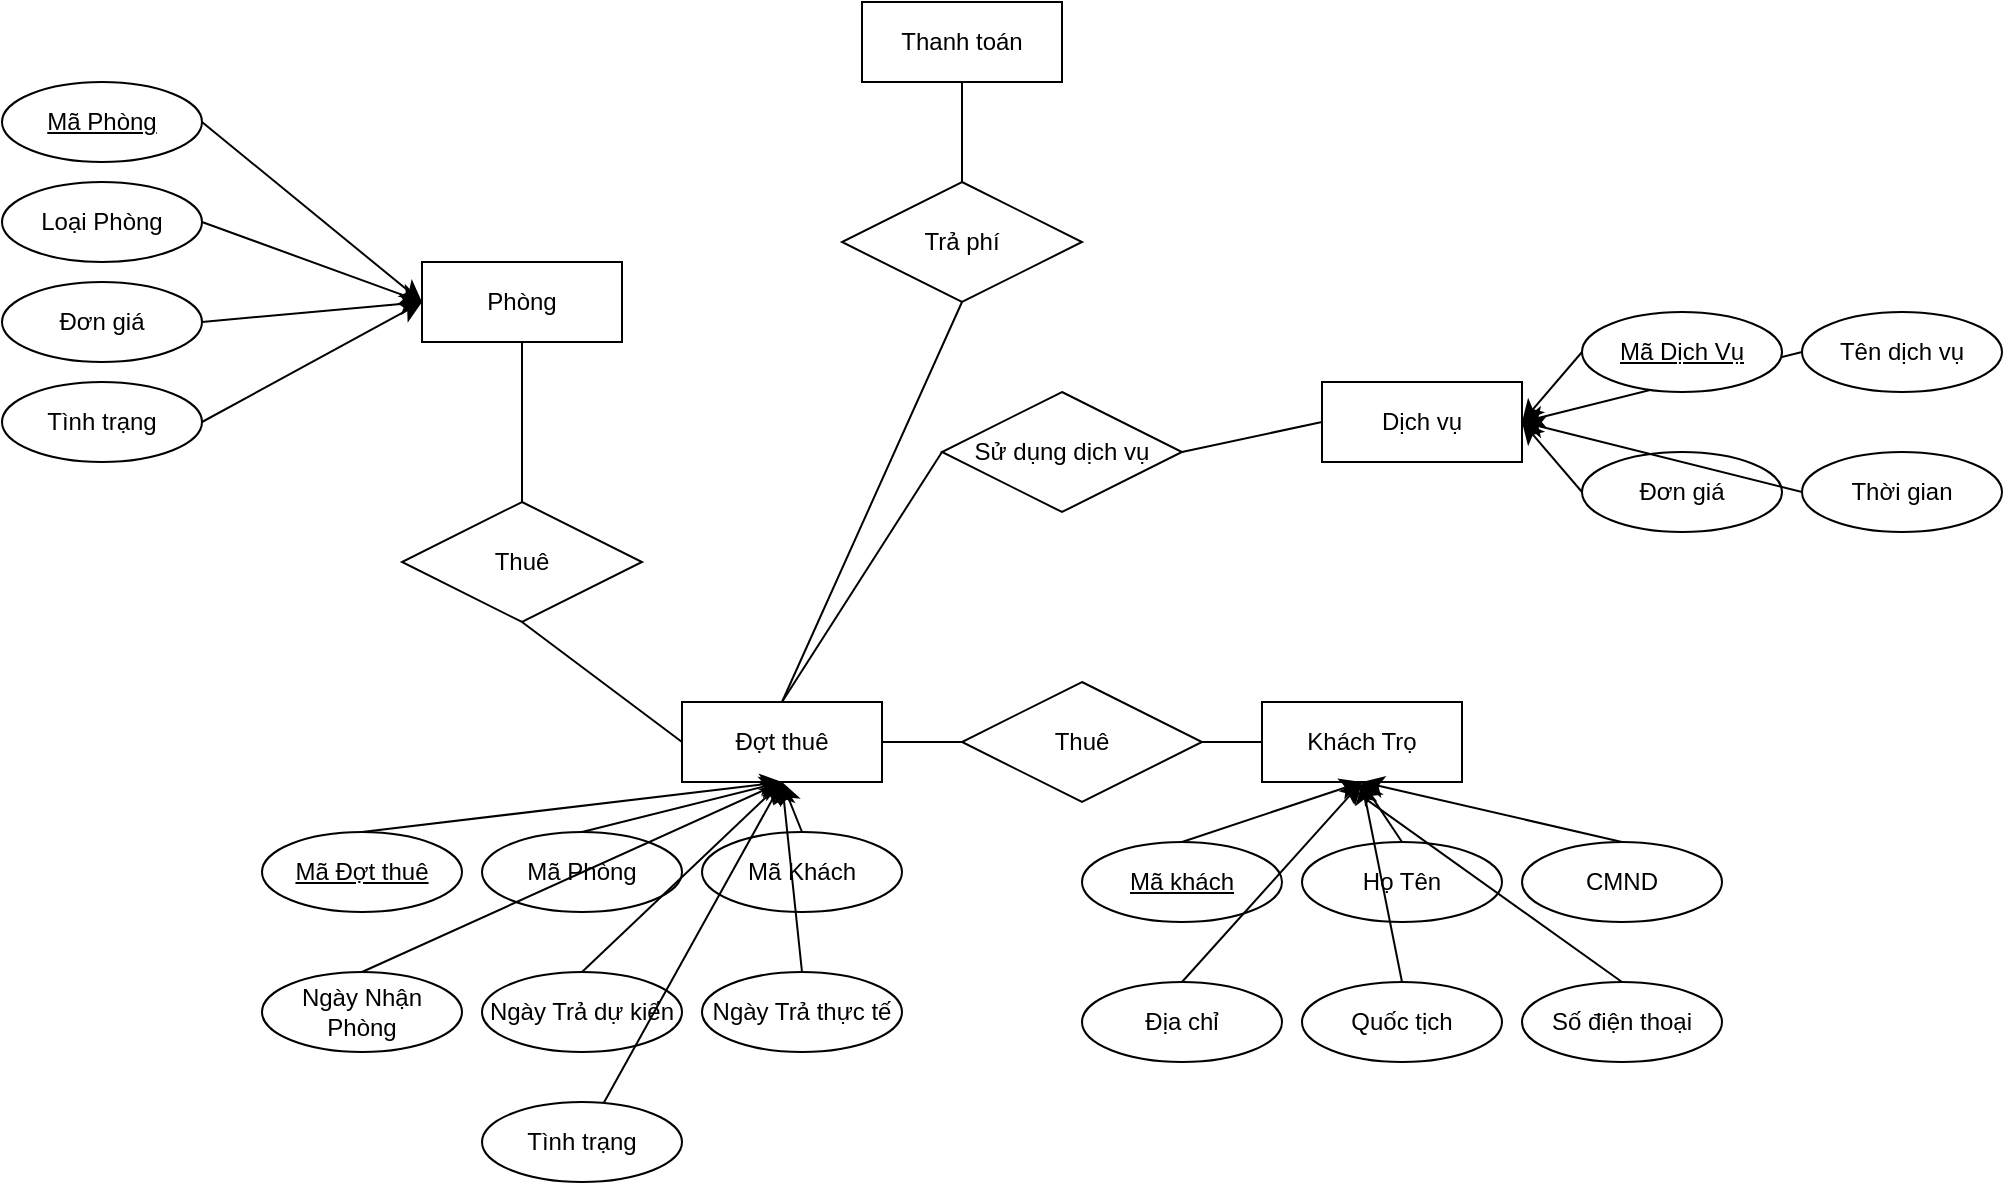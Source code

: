 <mxfile version="26.2.9">
  <diagram name="Page-1" id="Lx6FRDe1Ka3VdzhiQCxG">
    <mxGraphModel dx="1356" dy="582" grid="1" gridSize="10" guides="1" tooltips="1" connect="1" arrows="1" fold="1" page="1" pageScale="1" pageWidth="850" pageHeight="1100" math="0" shadow="0">
      <root>
        <mxCell id="0" />
        <mxCell id="1" parent="0" />
        <mxCell id="XGeD_76el78VxMpuCNHe-1" value="Phòng" style="whiteSpace=wrap;html=1;align=center;" parent="1" vertex="1">
          <mxGeometry x="110" y="210" width="100" height="40" as="geometry" />
        </mxCell>
        <mxCell id="XGeD_76el78VxMpuCNHe-2" value="Khách Trọ" style="whiteSpace=wrap;html=1;align=center;" parent="1" vertex="1">
          <mxGeometry x="530" y="430" width="100" height="40" as="geometry" />
        </mxCell>
        <mxCell id="XGeD_76el78VxMpuCNHe-3" value="Đợt thuê" style="whiteSpace=wrap;html=1;align=center;" parent="1" vertex="1">
          <mxGeometry x="240" y="430" width="100" height="40" as="geometry" />
        </mxCell>
        <mxCell id="XGeD_76el78VxMpuCNHe-4" value="Dịch vụ" style="whiteSpace=wrap;html=1;align=center;" parent="1" vertex="1">
          <mxGeometry x="560" y="270" width="100" height="40" as="geometry" />
        </mxCell>
        <mxCell id="XGeD_76el78VxMpuCNHe-6" value="Thanh toán" style="whiteSpace=wrap;html=1;align=center;" parent="1" vertex="1">
          <mxGeometry x="330" y="80" width="100" height="40" as="geometry" />
        </mxCell>
        <mxCell id="_d6I8sOErPybO0rC72qb-2" value="Thuê" style="shape=rhombus;perimeter=rhombusPerimeter;whiteSpace=wrap;html=1;align=center;" parent="1" vertex="1">
          <mxGeometry x="100" y="330" width="120" height="60" as="geometry" />
        </mxCell>
        <mxCell id="_d6I8sOErPybO0rC72qb-4" value="Thuê" style="shape=rhombus;perimeter=rhombusPerimeter;whiteSpace=wrap;html=1;align=center;" parent="1" vertex="1">
          <mxGeometry x="380" y="420" width="120" height="60" as="geometry" />
        </mxCell>
        <mxCell id="_d6I8sOErPybO0rC72qb-5" value="Sử dụng dịch vụ" style="shape=rhombus;perimeter=rhombusPerimeter;whiteSpace=wrap;html=1;align=center;" parent="1" vertex="1">
          <mxGeometry x="370" y="275" width="120" height="60" as="geometry" />
        </mxCell>
        <mxCell id="_d6I8sOErPybO0rC72qb-6" value="Trả phí" style="shape=rhombus;perimeter=rhombusPerimeter;whiteSpace=wrap;html=1;align=center;" parent="1" vertex="1">
          <mxGeometry x="320" y="170" width="120" height="60" as="geometry" />
        </mxCell>
        <mxCell id="_d6I8sOErPybO0rC72qb-8" value="" style="endArrow=none;html=1;rounded=0;fontSize=12;startSize=8;endSize=8;curved=1;exitX=0.5;exitY=1;exitDx=0;exitDy=0;entryX=0.5;entryY=0;entryDx=0;entryDy=0;" parent="1" source="XGeD_76el78VxMpuCNHe-1" target="_d6I8sOErPybO0rC72qb-2" edge="1">
          <mxGeometry relative="1" as="geometry">
            <mxPoint x="440" y="170" as="sourcePoint" />
            <mxPoint x="600" y="170" as="targetPoint" />
          </mxGeometry>
        </mxCell>
        <mxCell id="_d6I8sOErPybO0rC72qb-9" value="" style="endArrow=none;html=1;rounded=0;fontSize=12;startSize=8;endSize=8;curved=1;exitX=0.5;exitY=1;exitDx=0;exitDy=0;entryX=0;entryY=0.5;entryDx=0;entryDy=0;" parent="1" source="_d6I8sOErPybO0rC72qb-2" target="XGeD_76el78VxMpuCNHe-3" edge="1">
          <mxGeometry relative="1" as="geometry">
            <mxPoint x="170" y="260" as="sourcePoint" />
            <mxPoint x="170" y="340" as="targetPoint" />
          </mxGeometry>
        </mxCell>
        <mxCell id="_d6I8sOErPybO0rC72qb-10" value="" style="endArrow=none;html=1;rounded=0;fontSize=12;startSize=8;endSize=8;curved=1;exitX=0;exitY=0.5;exitDx=0;exitDy=0;entryX=1;entryY=0.5;entryDx=0;entryDy=0;" parent="1" source="_d6I8sOErPybO0rC72qb-4" target="XGeD_76el78VxMpuCNHe-3" edge="1">
          <mxGeometry relative="1" as="geometry">
            <mxPoint x="180" y="270" as="sourcePoint" />
            <mxPoint x="180" y="350" as="targetPoint" />
          </mxGeometry>
        </mxCell>
        <mxCell id="_d6I8sOErPybO0rC72qb-11" value="" style="endArrow=none;html=1;rounded=0;fontSize=12;startSize=8;endSize=8;curved=1;exitX=0;exitY=0.5;exitDx=0;exitDy=0;entryX=1;entryY=0.5;entryDx=0;entryDy=0;" parent="1" source="XGeD_76el78VxMpuCNHe-2" target="_d6I8sOErPybO0rC72qb-4" edge="1">
          <mxGeometry relative="1" as="geometry">
            <mxPoint x="190" y="280" as="sourcePoint" />
            <mxPoint x="190" y="360" as="targetPoint" />
          </mxGeometry>
        </mxCell>
        <mxCell id="_d6I8sOErPybO0rC72qb-12" value="" style="endArrow=none;html=1;rounded=0;fontSize=12;startSize=8;endSize=8;curved=1;exitX=0;exitY=0.5;exitDx=0;exitDy=0;entryX=1;entryY=0.5;entryDx=0;entryDy=0;" parent="1" source="XGeD_76el78VxMpuCNHe-4" target="_d6I8sOErPybO0rC72qb-5" edge="1">
          <mxGeometry relative="1" as="geometry">
            <mxPoint x="200" y="290" as="sourcePoint" />
            <mxPoint x="200" y="370" as="targetPoint" />
          </mxGeometry>
        </mxCell>
        <mxCell id="_d6I8sOErPybO0rC72qb-13" value="" style="endArrow=none;html=1;rounded=0;fontSize=12;startSize=8;endSize=8;curved=1;exitX=0;exitY=0.5;exitDx=0;exitDy=0;entryX=0.5;entryY=0;entryDx=0;entryDy=0;" parent="1" source="_d6I8sOErPybO0rC72qb-5" target="XGeD_76el78VxMpuCNHe-3" edge="1">
          <mxGeometry relative="1" as="geometry">
            <mxPoint x="210" y="300" as="sourcePoint" />
            <mxPoint x="210" y="380" as="targetPoint" />
          </mxGeometry>
        </mxCell>
        <mxCell id="_d6I8sOErPybO0rC72qb-14" value="" style="endArrow=none;html=1;rounded=0;fontSize=12;startSize=8;endSize=8;curved=1;exitX=0.5;exitY=0;exitDx=0;exitDy=0;entryX=0.5;entryY=1;entryDx=0;entryDy=0;" parent="1" source="_d6I8sOErPybO0rC72qb-6" target="XGeD_76el78VxMpuCNHe-6" edge="1">
          <mxGeometry relative="1" as="geometry">
            <mxPoint x="220" y="310" as="sourcePoint" />
            <mxPoint x="220" y="390" as="targetPoint" />
          </mxGeometry>
        </mxCell>
        <mxCell id="_d6I8sOErPybO0rC72qb-15" value="" style="endArrow=none;html=1;rounded=0;fontSize=12;startSize=8;endSize=8;curved=1;exitX=0.5;exitY=1;exitDx=0;exitDy=0;entryX=0.5;entryY=0;entryDx=0;entryDy=0;" parent="1" source="_d6I8sOErPybO0rC72qb-6" target="XGeD_76el78VxMpuCNHe-3" edge="1">
          <mxGeometry relative="1" as="geometry">
            <mxPoint x="230" y="320" as="sourcePoint" />
            <mxPoint x="230" y="400" as="targetPoint" />
          </mxGeometry>
        </mxCell>
        <mxCell id="_d6I8sOErPybO0rC72qb-20" style="edgeStyle=none;curved=1;rounded=0;orthogonalLoop=1;jettySize=auto;html=1;exitX=1;exitY=0.5;exitDx=0;exitDy=0;entryX=0;entryY=0.5;entryDx=0;entryDy=0;fontSize=12;startSize=8;endSize=8;" parent="1" source="_d6I8sOErPybO0rC72qb-16" target="XGeD_76el78VxMpuCNHe-1" edge="1">
          <mxGeometry relative="1" as="geometry" />
        </mxCell>
        <mxCell id="_d6I8sOErPybO0rC72qb-16" value="Mã Phòng" style="ellipse;whiteSpace=wrap;html=1;align=center;fontStyle=4;" parent="1" vertex="1">
          <mxGeometry x="-100" y="120" width="100" height="40" as="geometry" />
        </mxCell>
        <mxCell id="_d6I8sOErPybO0rC72qb-21" style="edgeStyle=none;curved=1;rounded=0;orthogonalLoop=1;jettySize=auto;html=1;exitX=1;exitY=0.5;exitDx=0;exitDy=0;entryX=0;entryY=0.5;entryDx=0;entryDy=0;fontSize=12;startSize=8;endSize=8;" parent="1" source="_d6I8sOErPybO0rC72qb-17" target="XGeD_76el78VxMpuCNHe-1" edge="1">
          <mxGeometry relative="1" as="geometry" />
        </mxCell>
        <mxCell id="_d6I8sOErPybO0rC72qb-17" value="Loại Phòng" style="ellipse;whiteSpace=wrap;html=1;align=center;" parent="1" vertex="1">
          <mxGeometry x="-100" y="170" width="100" height="40" as="geometry" />
        </mxCell>
        <mxCell id="_d6I8sOErPybO0rC72qb-22" style="edgeStyle=none;curved=1;rounded=0;orthogonalLoop=1;jettySize=auto;html=1;exitX=1;exitY=0.5;exitDx=0;exitDy=0;fontSize=12;startSize=8;endSize=8;" parent="1" source="_d6I8sOErPybO0rC72qb-18" edge="1">
          <mxGeometry relative="1" as="geometry">
            <mxPoint x="110" y="230" as="targetPoint" />
          </mxGeometry>
        </mxCell>
        <mxCell id="_d6I8sOErPybO0rC72qb-18" value="Đơn giá" style="ellipse;whiteSpace=wrap;html=1;align=center;" parent="1" vertex="1">
          <mxGeometry x="-100" y="220" width="100" height="40" as="geometry" />
        </mxCell>
        <mxCell id="_d6I8sOErPybO0rC72qb-23" style="edgeStyle=none;curved=1;rounded=0;orthogonalLoop=1;jettySize=auto;html=1;exitX=1;exitY=0.5;exitDx=0;exitDy=0;fontSize=12;startSize=8;endSize=8;" parent="1" source="_d6I8sOErPybO0rC72qb-19" edge="1">
          <mxGeometry relative="1" as="geometry">
            <mxPoint x="110" y="230" as="targetPoint" />
          </mxGeometry>
        </mxCell>
        <mxCell id="_d6I8sOErPybO0rC72qb-19" value="Tình trạng" style="ellipse;whiteSpace=wrap;html=1;align=center;" parent="1" vertex="1">
          <mxGeometry x="-100" y="270" width="100" height="40" as="geometry" />
        </mxCell>
        <mxCell id="_d6I8sOErPybO0rC72qb-40" style="edgeStyle=none;curved=1;rounded=0;orthogonalLoop=1;jettySize=auto;html=1;exitX=0.5;exitY=0;exitDx=0;exitDy=0;fontSize=12;startSize=8;endSize=8;" parent="1" source="_d6I8sOErPybO0rC72qb-24" edge="1">
          <mxGeometry relative="1" as="geometry">
            <mxPoint x="580" y="470" as="targetPoint" />
          </mxGeometry>
        </mxCell>
        <mxCell id="_d6I8sOErPybO0rC72qb-24" value="Họ Tên" style="ellipse;whiteSpace=wrap;html=1;align=center;" parent="1" vertex="1">
          <mxGeometry x="550" y="500" width="100" height="40" as="geometry" />
        </mxCell>
        <mxCell id="_d6I8sOErPybO0rC72qb-38" style="edgeStyle=none;curved=1;rounded=0;orthogonalLoop=1;jettySize=auto;html=1;exitX=0.5;exitY=0;exitDx=0;exitDy=0;entryX=0.5;entryY=1;entryDx=0;entryDy=0;fontSize=12;startSize=8;endSize=8;" parent="1" source="_d6I8sOErPybO0rC72qb-25" target="XGeD_76el78VxMpuCNHe-2" edge="1">
          <mxGeometry relative="1" as="geometry" />
        </mxCell>
        <mxCell id="_d6I8sOErPybO0rC72qb-25" value="Mã khách" style="ellipse;whiteSpace=wrap;html=1;align=center;fontStyle=4;" parent="1" vertex="1">
          <mxGeometry x="440" y="500" width="100" height="40" as="geometry" />
        </mxCell>
        <mxCell id="_d6I8sOErPybO0rC72qb-41" style="edgeStyle=none;curved=1;rounded=0;orthogonalLoop=1;jettySize=auto;html=1;exitX=0.5;exitY=0;exitDx=0;exitDy=0;fontSize=12;startSize=8;endSize=8;" parent="1" source="_d6I8sOErPybO0rC72qb-26" edge="1">
          <mxGeometry relative="1" as="geometry">
            <mxPoint x="580" y="470" as="targetPoint" />
          </mxGeometry>
        </mxCell>
        <mxCell id="_d6I8sOErPybO0rC72qb-26" value="CMND" style="ellipse;whiteSpace=wrap;html=1;align=center;" parent="1" vertex="1">
          <mxGeometry x="660" y="500" width="100" height="40" as="geometry" />
        </mxCell>
        <mxCell id="_d6I8sOErPybO0rC72qb-42" style="edgeStyle=none;curved=1;rounded=0;orthogonalLoop=1;jettySize=auto;html=1;exitX=0.5;exitY=0;exitDx=0;exitDy=0;fontSize=12;startSize=8;endSize=8;" parent="1" source="_d6I8sOErPybO0rC72qb-28" edge="1">
          <mxGeometry relative="1" as="geometry">
            <mxPoint x="580" y="470" as="targetPoint" />
          </mxGeometry>
        </mxCell>
        <mxCell id="_d6I8sOErPybO0rC72qb-28" value="Địa chỉ" style="ellipse;whiteSpace=wrap;html=1;align=center;" parent="1" vertex="1">
          <mxGeometry x="440" y="570" width="100" height="40" as="geometry" />
        </mxCell>
        <mxCell id="_d6I8sOErPybO0rC72qb-43" style="edgeStyle=none;curved=1;rounded=0;orthogonalLoop=1;jettySize=auto;html=1;exitX=0.5;exitY=0;exitDx=0;exitDy=0;fontSize=12;startSize=8;endSize=8;" parent="1" source="_d6I8sOErPybO0rC72qb-29" edge="1">
          <mxGeometry relative="1" as="geometry">
            <mxPoint x="580" y="470" as="targetPoint" />
          </mxGeometry>
        </mxCell>
        <mxCell id="_d6I8sOErPybO0rC72qb-29" value="Quốc tịch" style="ellipse;whiteSpace=wrap;html=1;align=center;" parent="1" vertex="1">
          <mxGeometry x="550" y="570" width="100" height="40" as="geometry" />
        </mxCell>
        <mxCell id="_d6I8sOErPybO0rC72qb-44" style="edgeStyle=none;curved=1;rounded=0;orthogonalLoop=1;jettySize=auto;html=1;exitX=0.5;exitY=0;exitDx=0;exitDy=0;fontSize=12;startSize=8;endSize=8;" parent="1" source="_d6I8sOErPybO0rC72qb-30" edge="1">
          <mxGeometry relative="1" as="geometry">
            <mxPoint x="570" y="470" as="targetPoint" />
          </mxGeometry>
        </mxCell>
        <mxCell id="_d6I8sOErPybO0rC72qb-30" value="Số điện thoại" style="ellipse;whiteSpace=wrap;html=1;align=center;" parent="1" vertex="1">
          <mxGeometry x="660" y="570" width="100" height="40" as="geometry" />
        </mxCell>
        <mxCell id="_d6I8sOErPybO0rC72qb-46" style="edgeStyle=none;curved=1;rounded=0;orthogonalLoop=1;jettySize=auto;html=1;exitX=0.5;exitY=0;exitDx=0;exitDy=0;fontSize=12;startSize=8;endSize=8;" parent="1" source="_d6I8sOErPybO0rC72qb-31" edge="1">
          <mxGeometry relative="1" as="geometry">
            <mxPoint x="290" y="470" as="targetPoint" />
          </mxGeometry>
        </mxCell>
        <mxCell id="_d6I8sOErPybO0rC72qb-31" value="Mã Phòng" style="ellipse;whiteSpace=wrap;html=1;align=center;" parent="1" vertex="1">
          <mxGeometry x="140" y="495" width="100" height="40" as="geometry" />
        </mxCell>
        <mxCell id="_d6I8sOErPybO0rC72qb-45" style="edgeStyle=none;curved=1;rounded=0;orthogonalLoop=1;jettySize=auto;html=1;exitX=0.5;exitY=0;exitDx=0;exitDy=0;entryX=0.5;entryY=1;entryDx=0;entryDy=0;fontSize=12;startSize=8;endSize=8;" parent="1" source="_d6I8sOErPybO0rC72qb-32" target="XGeD_76el78VxMpuCNHe-3" edge="1">
          <mxGeometry relative="1" as="geometry" />
        </mxCell>
        <mxCell id="_d6I8sOErPybO0rC72qb-32" value="Mã Đợt thuê" style="ellipse;whiteSpace=wrap;html=1;align=center;fontStyle=4;" parent="1" vertex="1">
          <mxGeometry x="30" y="495" width="100" height="40" as="geometry" />
        </mxCell>
        <mxCell id="_d6I8sOErPybO0rC72qb-47" style="edgeStyle=none;curved=1;rounded=0;orthogonalLoop=1;jettySize=auto;html=1;exitX=0.5;exitY=0;exitDx=0;exitDy=0;fontSize=12;startSize=8;endSize=8;" parent="1" source="_d6I8sOErPybO0rC72qb-33" edge="1">
          <mxGeometry relative="1" as="geometry">
            <mxPoint x="290" y="470" as="targetPoint" />
          </mxGeometry>
        </mxCell>
        <mxCell id="_d6I8sOErPybO0rC72qb-33" value="Mã Khách" style="ellipse;whiteSpace=wrap;html=1;align=center;" parent="1" vertex="1">
          <mxGeometry x="250" y="495" width="100" height="40" as="geometry" />
        </mxCell>
        <mxCell id="_d6I8sOErPybO0rC72qb-48" style="edgeStyle=none;curved=1;rounded=0;orthogonalLoop=1;jettySize=auto;html=1;exitX=0.5;exitY=0;exitDx=0;exitDy=0;fontSize=12;startSize=8;endSize=8;" parent="1" source="_d6I8sOErPybO0rC72qb-34" edge="1">
          <mxGeometry relative="1" as="geometry">
            <mxPoint x="290" y="470" as="targetPoint" />
          </mxGeometry>
        </mxCell>
        <mxCell id="_d6I8sOErPybO0rC72qb-34" value="Ngày Nhận Phòng" style="ellipse;whiteSpace=wrap;html=1;align=center;" parent="1" vertex="1">
          <mxGeometry x="30" y="565" width="100" height="40" as="geometry" />
        </mxCell>
        <mxCell id="_d6I8sOErPybO0rC72qb-49" style="edgeStyle=none;curved=1;rounded=0;orthogonalLoop=1;jettySize=auto;html=1;exitX=0.5;exitY=0;exitDx=0;exitDy=0;fontSize=12;startSize=8;endSize=8;" parent="1" source="_d6I8sOErPybO0rC72qb-35" edge="1">
          <mxGeometry relative="1" as="geometry">
            <mxPoint x="290" y="470" as="targetPoint" />
          </mxGeometry>
        </mxCell>
        <mxCell id="_d6I8sOErPybO0rC72qb-35" value="Ngày Trả dự kiến" style="ellipse;whiteSpace=wrap;html=1;align=center;" parent="1" vertex="1">
          <mxGeometry x="140" y="565" width="100" height="40" as="geometry" />
        </mxCell>
        <mxCell id="_d6I8sOErPybO0rC72qb-50" style="edgeStyle=none;curved=1;rounded=0;orthogonalLoop=1;jettySize=auto;html=1;exitX=0.5;exitY=0;exitDx=0;exitDy=0;fontSize=12;startSize=8;endSize=8;" parent="1" source="_d6I8sOErPybO0rC72qb-36" edge="1">
          <mxGeometry relative="1" as="geometry">
            <mxPoint x="290" y="470" as="targetPoint" />
          </mxGeometry>
        </mxCell>
        <mxCell id="_d6I8sOErPybO0rC72qb-36" value="Ngày Trả thực tế" style="ellipse;whiteSpace=wrap;html=1;align=center;" parent="1" vertex="1">
          <mxGeometry x="250" y="565" width="100" height="40" as="geometry" />
        </mxCell>
        <mxCell id="_d6I8sOErPybO0rC72qb-51" style="edgeStyle=none;curved=1;rounded=0;orthogonalLoop=1;jettySize=auto;html=1;fontSize=12;startSize=8;endSize=8;" parent="1" source="_d6I8sOErPybO0rC72qb-37" edge="1">
          <mxGeometry relative="1" as="geometry">
            <mxPoint x="290" y="470" as="targetPoint" />
          </mxGeometry>
        </mxCell>
        <mxCell id="_d6I8sOErPybO0rC72qb-37" value="Tình trạng" style="ellipse;whiteSpace=wrap;html=1;align=center;" parent="1" vertex="1">
          <mxGeometry x="140" y="630" width="100" height="40" as="geometry" />
        </mxCell>
        <mxCell id="_d6I8sOErPybO0rC72qb-58" style="edgeStyle=none;curved=1;rounded=0;orthogonalLoop=1;jettySize=auto;html=1;exitX=0;exitY=0.5;exitDx=0;exitDy=0;fontSize=12;startSize=8;endSize=8;" parent="1" source="_d6I8sOErPybO0rC72qb-53" edge="1">
          <mxGeometry relative="1" as="geometry">
            <mxPoint x="660" y="290" as="targetPoint" />
          </mxGeometry>
        </mxCell>
        <mxCell id="_d6I8sOErPybO0rC72qb-53" value="Tên dịch vụ" style="ellipse;whiteSpace=wrap;html=1;align=center;" parent="1" vertex="1">
          <mxGeometry x="800" y="235" width="100" height="40" as="geometry" />
        </mxCell>
        <mxCell id="_d6I8sOErPybO0rC72qb-59" style="edgeStyle=none;curved=1;rounded=0;orthogonalLoop=1;jettySize=auto;html=1;exitX=0;exitY=0.5;exitDx=0;exitDy=0;entryX=1;entryY=0.5;entryDx=0;entryDy=0;fontSize=12;startSize=8;endSize=8;" parent="1" source="_d6I8sOErPybO0rC72qb-54" target="XGeD_76el78VxMpuCNHe-4" edge="1">
          <mxGeometry relative="1" as="geometry" />
        </mxCell>
        <mxCell id="_d6I8sOErPybO0rC72qb-54" value="Đơn giá" style="ellipse;whiteSpace=wrap;html=1;align=center;" parent="1" vertex="1">
          <mxGeometry x="690" y="305" width="100" height="40" as="geometry" />
        </mxCell>
        <mxCell id="_d6I8sOErPybO0rC72qb-60" style="edgeStyle=none;curved=1;rounded=0;orthogonalLoop=1;jettySize=auto;html=1;exitX=0;exitY=0.5;exitDx=0;exitDy=0;fontSize=12;startSize=8;endSize=8;" parent="1" source="_d6I8sOErPybO0rC72qb-55" edge="1">
          <mxGeometry relative="1" as="geometry">
            <mxPoint x="660" y="290" as="targetPoint" />
          </mxGeometry>
        </mxCell>
        <mxCell id="_d6I8sOErPybO0rC72qb-55" value="Thời gian" style="ellipse;whiteSpace=wrap;html=1;align=center;" parent="1" vertex="1">
          <mxGeometry x="800" y="305" width="100" height="40" as="geometry" />
        </mxCell>
        <mxCell id="_d6I8sOErPybO0rC72qb-57" style="edgeStyle=none;curved=1;rounded=0;orthogonalLoop=1;jettySize=auto;html=1;exitX=0;exitY=0.5;exitDx=0;exitDy=0;entryX=1;entryY=0.5;entryDx=0;entryDy=0;fontSize=12;startSize=8;endSize=8;" parent="1" source="_d6I8sOErPybO0rC72qb-56" target="XGeD_76el78VxMpuCNHe-4" edge="1">
          <mxGeometry relative="1" as="geometry" />
        </mxCell>
        <mxCell id="_d6I8sOErPybO0rC72qb-56" value="Mã Dịch Vụ" style="ellipse;whiteSpace=wrap;html=1;align=center;fontStyle=4;" parent="1" vertex="1">
          <mxGeometry x="690" y="235" width="100" height="40" as="geometry" />
        </mxCell>
      </root>
    </mxGraphModel>
  </diagram>
</mxfile>

